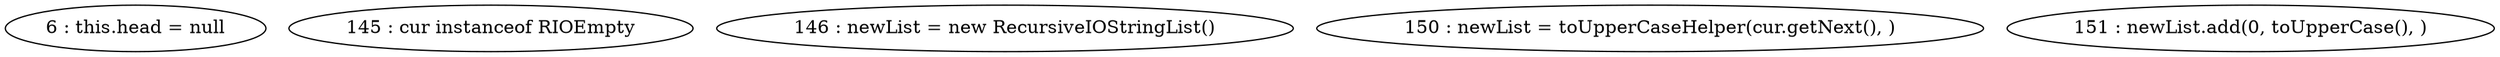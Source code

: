 digraph G {
"6 : this.head = null"
"145 : cur instanceof RIOEmpty"
"146 : newList = new RecursiveIOStringList()"
"150 : newList = toUpperCaseHelper(cur.getNext(), )"
"151 : newList.add(0, toUpperCase(), )"
}